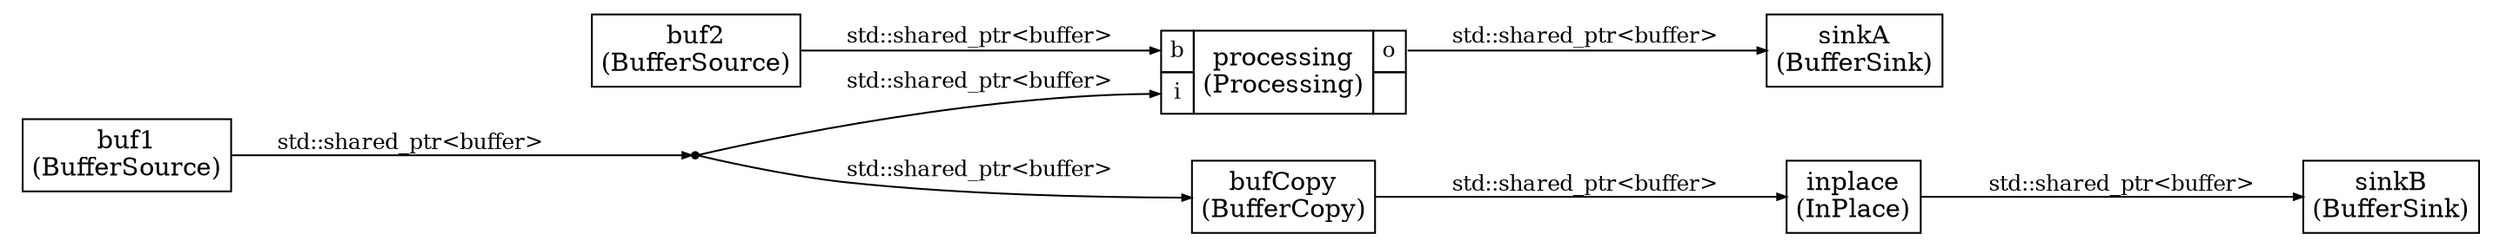 



digraph structs {
    bgcolor = "white"
    node [shape=plaintext,color="black",fontcolor="black",fontname="Times-Roman"]
    rankdir=LR
    edge [arrowsize="0.5",color="black",fontcolor="black",fontname="Times-Roman"]


buf1 [label=<
<TABLE color="black" bgcolor="none" BORDER="0" CELLBORDER="1" CELLSPACING="0" CELLPADDING="4">
  <TR>
    <TD ALIGN="CENTER" PORT="i"><FONT COLOR="black" POINT-SIZE="14.0">buf1<BR/>(BufferSource)</FONT></TD>
  </TR>
</TABLE>>];

buf2 [label=<
<TABLE color="black" bgcolor="none" BORDER="0" CELLBORDER="1" CELLSPACING="0" CELLPADDING="4">
  <TR>
    <TD ALIGN="CENTER" PORT="i"><FONT COLOR="black" POINT-SIZE="14.0">buf2<BR/>(BufferSource)</FONT></TD>
  </TR>
</TABLE>>];

bufCopy [label=<
<TABLE color="black" bgcolor="none" BORDER="0" CELLBORDER="1" CELLSPACING="0" CELLPADDING="4">
  <TR>
    <TD ALIGN="CENTER" PORT="i"><FONT COLOR="black" POINT-SIZE="14.0">bufCopy<BR/>(BufferCopy)</FONT></TD>
  </TR>
</TABLE>>];

dup0 [shape=point,label="dup0"]

inplace [label=<
<TABLE color="black" bgcolor="none" BORDER="0" CELLBORDER="1" CELLSPACING="0" CELLPADDING="4">
  <TR>
    <TD ALIGN="CENTER" PORT="i"><FONT COLOR="black" POINT-SIZE="14.0">inplace<BR/>(InPlace)</FONT></TD>
  </TR>
</TABLE>>];


processing [label=<
<TABLE color="black" bgcolor="none" BORDER="0" CELLBORDER="1" CELLSPACING="0" CELLPADDING="4">
  <TR>
    <TD PORT="b"><FONT POINT-SIZE="12.0" COLOR="black">b</FONT></TD>
    <TD ALIGN="CENTER" ROWSPAN="2"><FONT COLOR="black" POINT-SIZE="14.0">processing<BR/>(Processing)</FONT></TD>
    <TD PORT="o"><FONT POINT-SIZE="12.0" COLOR="black">o</FONT></TD>
  </TR>
<TR>
<TD PORT="i"><FONT POINT-SIZE="12.0" COLOR="black">i</FONT></TD>

 
<TD></TD></TR>

</TABLE>>];

sinkA [label=<
<TABLE color="black" bgcolor="none" BORDER="0" CELLBORDER="1" CELLSPACING="0" CELLPADDING="4">
  <TR>
    <TD ALIGN="CENTER" PORT="i"><FONT COLOR="black" POINT-SIZE="14.0">sinkA<BR/>(BufferSink)</FONT></TD>
  </TR>
</TABLE>>];

sinkB [label=<
<TABLE color="black" bgcolor="none" BORDER="0" CELLBORDER="1" CELLSPACING="0" CELLPADDING="4">
  <TR>
    <TD ALIGN="CENTER" PORT="i"><FONT COLOR="black" POINT-SIZE="14.0">sinkB<BR/>(BufferSink)</FONT></TD>
  </TR>
</TABLE>>];



buf2:i -> processing:b [style="solid",color="black",fontsize="12.0",fontcolor="black",label=<std::shared_ptr&lt;buffer&gt;>

]

bufCopy:i -> inplace:i [style="solid",color="black",fontsize="12.0",fontcolor="black",label=<std::shared_ptr&lt;buffer&gt;>

]

processing:o -> sinkA:i [style="solid",color="black",fontsize="12.0",fontcolor="black",label=<std::shared_ptr&lt;buffer&gt;>

]

inplace:i -> sinkB:i [style="solid",color="black",fontsize="12.0",fontcolor="black",label=<std::shared_ptr&lt;buffer&gt;>

]

buf1:i ->  
dup0 [style="solid",color="black",fontsize="12.0",fontcolor="black",label=<std::shared_ptr&lt;buffer&gt;>

]

 
dup0 -> processing:i [style="solid",color="black",fontsize="12.0",fontcolor="black",label=<std::shared_ptr&lt;buffer&gt;>

]

 
dup0 -> bufCopy:i [style="solid",color="black",fontsize="12.0",fontcolor="black",label=<std::shared_ptr&lt;buffer&gt;>

]


}
